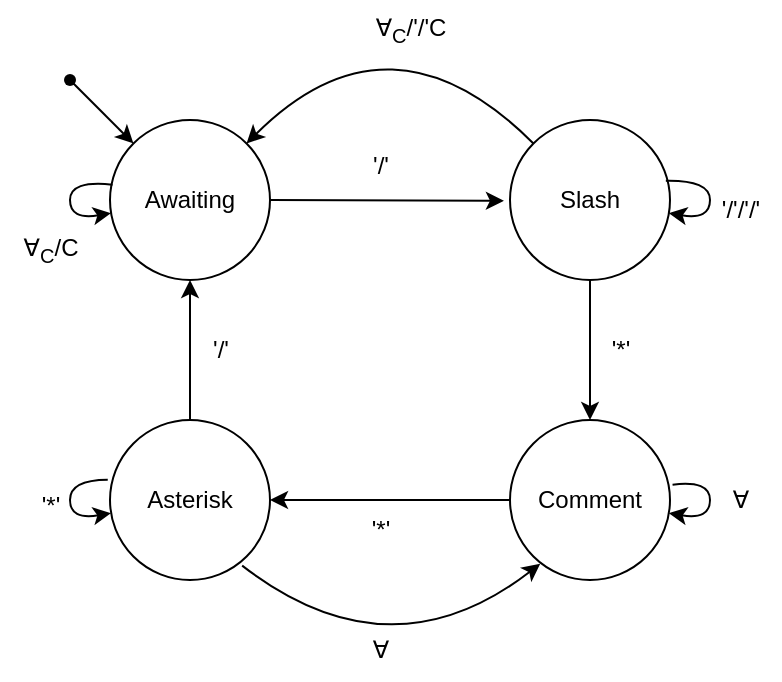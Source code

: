 <mxfile version="24.7.8">
  <diagram id="yPxyJZ8AM_hMuL3Unpa9" name="complex gitflow">
    <mxGraphModel dx="683" dy="421" grid="1" gridSize="10" guides="1" tooltips="1" connect="1" arrows="1" fold="1" page="1" pageScale="1" pageWidth="1100" pageHeight="850" math="0" shadow="0">
      <root>
        <mxCell id="0" />
        <mxCell id="1" parent="0" />
        <mxCell id="kYi4eVeZb-P7_ZHlsTHM-3" value="Awaiting" style="ellipse;whiteSpace=wrap;html=1;aspect=fixed;" vertex="1" parent="1">
          <mxGeometry x="200" y="160" width="80" height="80" as="geometry" />
        </mxCell>
        <mxCell id="kYi4eVeZb-P7_ZHlsTHM-4" value="Comment" style="ellipse;whiteSpace=wrap;html=1;aspect=fixed;" vertex="1" parent="1">
          <mxGeometry x="400" y="310" width="80" height="80" as="geometry" />
        </mxCell>
        <mxCell id="kYi4eVeZb-P7_ZHlsTHM-5" value="Asterisk" style="ellipse;whiteSpace=wrap;html=1;aspect=fixed;" vertex="1" parent="1">
          <mxGeometry x="200" y="310" width="80" height="80" as="geometry" />
        </mxCell>
        <mxCell id="kYi4eVeZb-P7_ZHlsTHM-6" value="Slash" style="ellipse;whiteSpace=wrap;html=1;aspect=fixed;" vertex="1" parent="1">
          <mxGeometry x="400" y="160" width="80" height="80" as="geometry" />
        </mxCell>
        <mxCell id="kYi4eVeZb-P7_ZHlsTHM-7" value="" style="endArrow=classic;html=1;rounded=0;entryX=-0.038;entryY=0.505;entryDx=0;entryDy=0;entryPerimeter=0;" edge="1" parent="1" target="kYi4eVeZb-P7_ZHlsTHM-6">
          <mxGeometry width="50" height="50" relative="1" as="geometry">
            <mxPoint x="280" y="200" as="sourcePoint" />
            <mxPoint x="330" y="150" as="targetPoint" />
          </mxGeometry>
        </mxCell>
        <mxCell id="kYi4eVeZb-P7_ZHlsTHM-8" value="" style="endArrow=classic;html=1;rounded=0;entryX=0.5;entryY=0;entryDx=0;entryDy=0;exitX=0.5;exitY=1;exitDx=0;exitDy=0;" edge="1" parent="1" source="kYi4eVeZb-P7_ZHlsTHM-6" target="kYi4eVeZb-P7_ZHlsTHM-4">
          <mxGeometry width="50" height="50" relative="1" as="geometry">
            <mxPoint x="390" y="290" as="sourcePoint" />
            <mxPoint x="507" y="290" as="targetPoint" />
          </mxGeometry>
        </mxCell>
        <mxCell id="kYi4eVeZb-P7_ZHlsTHM-9" value="" style="endArrow=classic;html=1;rounded=0;entryX=1;entryY=0.5;entryDx=0;entryDy=0;exitX=0;exitY=0.5;exitDx=0;exitDy=0;" edge="1" parent="1" source="kYi4eVeZb-P7_ZHlsTHM-4" target="kYi4eVeZb-P7_ZHlsTHM-5">
          <mxGeometry width="50" height="50" relative="1" as="geometry">
            <mxPoint x="450" y="200" as="sourcePoint" />
            <mxPoint x="450" y="320" as="targetPoint" />
          </mxGeometry>
        </mxCell>
        <mxCell id="kYi4eVeZb-P7_ZHlsTHM-10" value="" style="endArrow=classic;html=1;rounded=0;entryX=0.5;entryY=1;entryDx=0;entryDy=0;exitX=0.5;exitY=0;exitDx=0;exitDy=0;" edge="1" parent="1" source="kYi4eVeZb-P7_ZHlsTHM-5" target="kYi4eVeZb-P7_ZHlsTHM-3">
          <mxGeometry width="50" height="50" relative="1" as="geometry">
            <mxPoint x="410" y="410" as="sourcePoint" />
            <mxPoint x="290" y="410" as="targetPoint" />
          </mxGeometry>
        </mxCell>
        <mxCell id="kYi4eVeZb-P7_ZHlsTHM-13" value="" style="curved=1;endArrow=classic;html=1;rounded=0;exitX=0.016;exitY=0.404;exitDx=0;exitDy=0;exitPerimeter=0;" edge="1" parent="1" source="kYi4eVeZb-P7_ZHlsTHM-3" target="kYi4eVeZb-P7_ZHlsTHM-3">
          <mxGeometry width="50" height="50" relative="1" as="geometry">
            <mxPoint x="140" y="160" as="sourcePoint" />
            <mxPoint x="170" y="210" as="targetPoint" />
            <Array as="points">
              <mxPoint x="180" y="200" />
            </Array>
          </mxGeometry>
        </mxCell>
        <mxCell id="kYi4eVeZb-P7_ZHlsTHM-14" value="&#39;/&#39;" style="text;html=1;align=center;verticalAlign=middle;resizable=0;points=[];autosize=1;strokeColor=none;fillColor=none;" vertex="1" parent="1">
          <mxGeometry x="240" y="260" width="30" height="30" as="geometry" />
        </mxCell>
        <mxCell id="kYi4eVeZb-P7_ZHlsTHM-15" value="&#39;/&#39;" style="text;html=1;align=center;verticalAlign=middle;resizable=0;points=[];autosize=1;strokeColor=none;fillColor=none;" vertex="1" parent="1">
          <mxGeometry x="320" y="168" width="30" height="30" as="geometry" />
        </mxCell>
        <mxCell id="kYi4eVeZb-P7_ZHlsTHM-16" value="&#39;*&#39;" style="text;html=1;align=center;verticalAlign=middle;resizable=0;points=[];autosize=1;strokeColor=none;fillColor=none;" vertex="1" parent="1">
          <mxGeometry x="440" y="260" width="30" height="30" as="geometry" />
        </mxCell>
        <mxCell id="kYi4eVeZb-P7_ZHlsTHM-17" value="&#39;*&#39;" style="text;html=1;align=center;verticalAlign=middle;resizable=0;points=[];autosize=1;strokeColor=none;fillColor=none;" vertex="1" parent="1">
          <mxGeometry x="320" y="350" width="30" height="30" as="geometry" />
        </mxCell>
        <mxCell id="kYi4eVeZb-P7_ZHlsTHM-19" value="" style="curved=1;endArrow=classic;html=1;rounded=0;exitX=1.016;exitY=0.404;exitDx=0;exitDy=0;exitPerimeter=0;" edge="1" parent="1" source="kYi4eVeZb-P7_ZHlsTHM-4" target="kYi4eVeZb-P7_ZHlsTHM-4">
          <mxGeometry width="50" height="50" relative="1" as="geometry">
            <mxPoint x="541" y="337.5" as="sourcePoint" />
            <mxPoint x="542" y="362.5" as="targetPoint" />
            <Array as="points" />
          </mxGeometry>
        </mxCell>
        <mxCell id="kYi4eVeZb-P7_ZHlsTHM-20" value="∀" style="text;html=1;align=center;verticalAlign=middle;resizable=0;points=[];autosize=1;strokeColor=none;fillColor=none;" vertex="1" parent="1">
          <mxGeometry x="500" y="335" width="30" height="30" as="geometry" />
        </mxCell>
        <mxCell id="kYi4eVeZb-P7_ZHlsTHM-24" value="∀&lt;sub&gt;C&lt;/sub&gt;/C" style="text;html=1;align=center;verticalAlign=middle;resizable=0;points=[];autosize=1;strokeColor=none;fillColor=none;" vertex="1" parent="1">
          <mxGeometry x="145" y="210" width="50" height="30" as="geometry" />
        </mxCell>
        <mxCell id="kYi4eVeZb-P7_ZHlsTHM-26" value="" style="curved=1;endArrow=classic;html=1;rounded=0;exitX=0;exitY=0;exitDx=0;exitDy=0;" edge="1" parent="1" source="kYi4eVeZb-P7_ZHlsTHM-6" target="kYi4eVeZb-P7_ZHlsTHM-3">
          <mxGeometry width="50" height="50" relative="1" as="geometry">
            <mxPoint x="320" y="320" as="sourcePoint" />
            <mxPoint x="370" y="270" as="targetPoint" />
            <Array as="points">
              <mxPoint x="340" y="100" />
            </Array>
          </mxGeometry>
        </mxCell>
        <mxCell id="kYi4eVeZb-P7_ZHlsTHM-27" value="∀&lt;sub&gt;C&lt;/sub&gt;/&#39;/&#39;C" style="text;html=1;align=center;verticalAlign=middle;resizable=0;points=[];autosize=1;strokeColor=none;fillColor=none;" vertex="1" parent="1">
          <mxGeometry x="320" y="100" width="60" height="30" as="geometry" />
        </mxCell>
        <mxCell id="kYi4eVeZb-P7_ZHlsTHM-32" value="" style="curved=1;endArrow=classic;html=1;rounded=0;exitX=0.974;exitY=0.38;exitDx=0;exitDy=0;exitPerimeter=0;" edge="1" parent="1" source="kYi4eVeZb-P7_ZHlsTHM-6" target="kYi4eVeZb-P7_ZHlsTHM-6">
          <mxGeometry width="50" height="50" relative="1" as="geometry">
            <mxPoint x="480" y="190" as="sourcePoint" />
            <mxPoint x="530" y="140" as="targetPoint" />
          </mxGeometry>
        </mxCell>
        <mxCell id="kYi4eVeZb-P7_ZHlsTHM-33" value="&#39;/&#39;/&#39;/&#39;" style="text;html=1;align=center;verticalAlign=middle;resizable=0;points=[];autosize=1;strokeColor=none;fillColor=none;" vertex="1" parent="1">
          <mxGeometry x="495" y="190" width="40" height="30" as="geometry" />
        </mxCell>
        <mxCell id="kYi4eVeZb-P7_ZHlsTHM-34" value="" style="curved=1;endArrow=classic;html=1;rounded=0;exitX=-0.014;exitY=0.374;exitDx=0;exitDy=0;exitPerimeter=0;" edge="1" parent="1" source="kYi4eVeZb-P7_ZHlsTHM-5" target="kYi4eVeZb-P7_ZHlsTHM-5">
          <mxGeometry width="50" height="50" relative="1" as="geometry">
            <mxPoint x="155" y="315" as="sourcePoint" />
            <mxPoint x="185" y="365" as="targetPoint" />
            <Array as="points">
              <mxPoint x="180" y="350" />
            </Array>
          </mxGeometry>
        </mxCell>
        <mxCell id="kYi4eVeZb-P7_ZHlsTHM-35" value="&#39;*&#39;" style="text;html=1;align=center;verticalAlign=middle;resizable=0;points=[];autosize=1;strokeColor=none;fillColor=none;" vertex="1" parent="1">
          <mxGeometry x="155" y="338" width="30" height="30" as="geometry" />
        </mxCell>
        <mxCell id="kYi4eVeZb-P7_ZHlsTHM-36" value="" style="curved=1;endArrow=classic;html=1;rounded=0;exitX=0.826;exitY=0.91;exitDx=0;exitDy=0;exitPerimeter=0;entryX=0.189;entryY=0.898;entryDx=0;entryDy=0;entryPerimeter=0;" edge="1" parent="1" source="kYi4eVeZb-P7_ZHlsTHM-5" target="kYi4eVeZb-P7_ZHlsTHM-4">
          <mxGeometry width="50" height="50" relative="1" as="geometry">
            <mxPoint x="300" y="440" as="sourcePoint" />
            <mxPoint x="350" y="390" as="targetPoint" />
            <Array as="points">
              <mxPoint x="340" y="440" />
            </Array>
          </mxGeometry>
        </mxCell>
        <mxCell id="kYi4eVeZb-P7_ZHlsTHM-37" value="∀" style="text;html=1;align=center;verticalAlign=middle;resizable=0;points=[];autosize=1;strokeColor=none;fillColor=none;" vertex="1" parent="1">
          <mxGeometry x="320" y="410" width="30" height="30" as="geometry" />
        </mxCell>
        <mxCell id="kYi4eVeZb-P7_ZHlsTHM-38" value="" style="shape=waypoint;sketch=0;size=6;pointerEvents=1;points=[];fillColor=none;resizable=0;rotatable=0;perimeter=centerPerimeter;snapToPoint=1;" vertex="1" parent="1">
          <mxGeometry x="170" y="130" width="20" height="20" as="geometry" />
        </mxCell>
        <mxCell id="kYi4eVeZb-P7_ZHlsTHM-40" value="" style="endArrow=classic;html=1;rounded=0;entryX=0;entryY=0;entryDx=0;entryDy=0;" edge="1" parent="1" source="kYi4eVeZb-P7_ZHlsTHM-38" target="kYi4eVeZb-P7_ZHlsTHM-3">
          <mxGeometry width="50" height="50" relative="1" as="geometry">
            <mxPoint x="220" y="150" as="sourcePoint" />
            <mxPoint x="270" y="100" as="targetPoint" />
          </mxGeometry>
        </mxCell>
      </root>
    </mxGraphModel>
  </diagram>
</mxfile>
